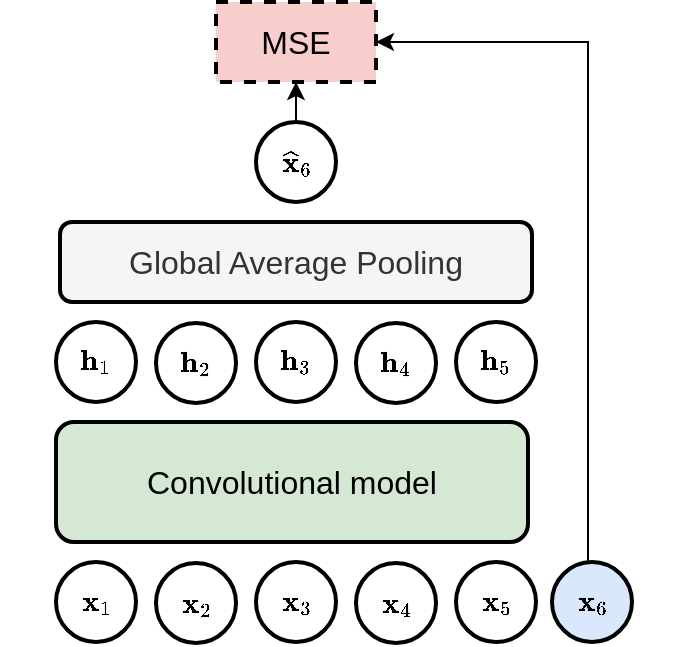 <mxfile version="24.4.0" type="device" pages="3">
  <diagram id="LSFWIRrU0KBWmwSyUZEw" name="Page-1">
    <mxGraphModel dx="1808" dy="652" grid="1" gridSize="10" guides="1" tooltips="1" connect="1" arrows="1" fold="1" page="1" pageScale="1" pageWidth="827" pageHeight="1169" math="1" shadow="0">
      <root>
        <mxCell id="0" />
        <mxCell id="1" parent="0" />
        <mxCell id="9BKSaBtp-J7oS2UGTE1J-113" value="$$\mathbf{x}_4$$" style="ellipse;whiteSpace=wrap;html=1;aspect=fixed;strokeWidth=2;" parent="1" vertex="1">
          <mxGeometry x="444" y="330.5" width="40" height="40" as="geometry" />
        </mxCell>
        <mxCell id="9BKSaBtp-J7oS2UGTE1J-114" value="$$\mathbf{x}_5$$" style="ellipse;whiteSpace=wrap;html=1;aspect=fixed;strokeWidth=2;" parent="1" vertex="1">
          <mxGeometry x="494" y="330" width="40" height="40" as="geometry" />
        </mxCell>
        <mxCell id="9BKSaBtp-J7oS2UGTE1J-115" value="$$\mathbf{x}_2$$" style="ellipse;whiteSpace=wrap;html=1;aspect=fixed;strokeWidth=2;" parent="1" vertex="1">
          <mxGeometry x="344" y="330.5" width="40" height="40" as="geometry" />
        </mxCell>
        <mxCell id="9BKSaBtp-J7oS2UGTE1J-116" value="$$\mathbf{x}_3$$" style="ellipse;whiteSpace=wrap;html=1;aspect=fixed;strokeWidth=2;direction=south;" parent="1" vertex="1">
          <mxGeometry x="394" y="330" width="40" height="40" as="geometry" />
        </mxCell>
        <mxCell id="9BKSaBtp-J7oS2UGTE1J-117" value="$$\mathbf{x}_1$$" style="ellipse;whiteSpace=wrap;html=1;aspect=fixed;strokeWidth=2;direction=south;" parent="1" vertex="1">
          <mxGeometry x="294" y="330" width="40" height="40" as="geometry" />
        </mxCell>
        <mxCell id="9BKSaBtp-J7oS2UGTE1J-118" value="Convolutional model" style="rounded=1;whiteSpace=wrap;html=1;fontSize=16;fillColor=#d5e8d4;strokeColor=default;strokeWidth=2;" parent="1" vertex="1">
          <mxGeometry x="294" y="260" width="236" height="60" as="geometry" />
        </mxCell>
        <mxCell id="9BKSaBtp-J7oS2UGTE1J-127" value="$$\mathbf{h}_4$$" style="ellipse;whiteSpace=wrap;html=1;aspect=fixed;strokeWidth=2;" parent="1" vertex="1">
          <mxGeometry x="444" y="210.5" width="40" height="40" as="geometry" />
        </mxCell>
        <mxCell id="9BKSaBtp-J7oS2UGTE1J-128" value="$$\mathbf{h}_5$$" style="ellipse;whiteSpace=wrap;html=1;aspect=fixed;strokeWidth=2;" parent="1" vertex="1">
          <mxGeometry x="494" y="210" width="40" height="40" as="geometry" />
        </mxCell>
        <mxCell id="9BKSaBtp-J7oS2UGTE1J-129" value="$$\mathbf{h}_2$$" style="ellipse;whiteSpace=wrap;html=1;aspect=fixed;strokeWidth=2;" parent="1" vertex="1">
          <mxGeometry x="344" y="210.5" width="40" height="40" as="geometry" />
        </mxCell>
        <mxCell id="9BKSaBtp-J7oS2UGTE1J-130" value="$$\mathbf{h}_3$$" style="ellipse;whiteSpace=wrap;html=1;aspect=fixed;strokeWidth=2;direction=south;" parent="1" vertex="1">
          <mxGeometry x="394" y="210" width="40" height="40" as="geometry" />
        </mxCell>
        <mxCell id="9BKSaBtp-J7oS2UGTE1J-131" value="$$\mathbf{h}_1$$" style="ellipse;whiteSpace=wrap;html=1;aspect=fixed;strokeWidth=2;direction=south;" parent="1" vertex="1">
          <mxGeometry x="294" y="210" width="40" height="40" as="geometry" />
        </mxCell>
        <mxCell id="9BKSaBtp-J7oS2UGTE1J-137" value="Global Average Pooling" style="rounded=1;whiteSpace=wrap;html=1;fontSize=16;fillColor=#f5f5f5;strokeColor=default;strokeWidth=2;fontColor=#333333;" parent="1" vertex="1">
          <mxGeometry x="296" y="160" width="236" height="40" as="geometry" />
        </mxCell>
        <mxCell id="9BKSaBtp-J7oS2UGTE1J-143" style="edgeStyle=orthogonalEdgeStyle;rounded=0;orthogonalLoop=1;jettySize=auto;html=1;exitX=0;exitY=0.5;exitDx=0;exitDy=0;entryX=0.5;entryY=1;entryDx=0;entryDy=0;" parent="1" source="9BKSaBtp-J7oS2UGTE1J-138" target="9BKSaBtp-J7oS2UGTE1J-139" edge="1">
          <mxGeometry relative="1" as="geometry" />
        </mxCell>
        <mxCell id="9BKSaBtp-J7oS2UGTE1J-138" value="$$\widehat{\mathbf{x}}_6$$" style="ellipse;whiteSpace=wrap;html=1;aspect=fixed;strokeWidth=2;direction=south;" parent="1" vertex="1">
          <mxGeometry x="394" y="110" width="40" height="40" as="geometry" />
        </mxCell>
        <mxCell id="9BKSaBtp-J7oS2UGTE1J-139" value="MSE" style="rounded=0;whiteSpace=wrap;html=1;fontSize=16;fillColor=#f8cecc;strokeColor=default;strokeWidth=2;dashed=1;" parent="1" vertex="1">
          <mxGeometry x="374" y="50" width="80" height="40" as="geometry" />
        </mxCell>
        <mxCell id="9BKSaBtp-J7oS2UGTE1J-141" value="" style="edgeStyle=orthogonalEdgeStyle;rounded=0;orthogonalLoop=1;jettySize=auto;html=1;" parent="1" source="9BKSaBtp-J7oS2UGTE1J-140" target="9BKSaBtp-J7oS2UGTE1J-139" edge="1">
          <mxGeometry relative="1" as="geometry">
            <Array as="points">
              <mxPoint x="560" y="70" />
            </Array>
          </mxGeometry>
        </mxCell>
        <mxCell id="9BKSaBtp-J7oS2UGTE1J-140" value="$$\mathbf{x}_6$$" style="ellipse;whiteSpace=wrap;html=1;aspect=fixed;strokeWidth=2;fillColor=#dae8fc;strokeColor=default;" parent="1" vertex="1">
          <mxGeometry x="542" y="330" width="40" height="40" as="geometry" />
        </mxCell>
      </root>
    </mxGraphModel>
  </diagram>
  <diagram id="PG5hmtS5ndr-1o5qvAH4" name="Pagina-2">
    <mxGraphModel dx="1808" dy="652" grid="1" gridSize="10" guides="1" tooltips="1" connect="1" arrows="1" fold="1" page="1" pageScale="1" pageWidth="1500" pageHeight="500" math="1" shadow="0">
      <root>
        <mxCell id="0" />
        <mxCell id="1" parent="0" />
        <mxCell id="s4tJv577swuVaT8um7uB-22" style="edgeStyle=orthogonalEdgeStyle;rounded=0;orthogonalLoop=1;jettySize=auto;html=1;exitX=0.5;exitY=1;exitDx=0;exitDy=0;entryX=0.508;entryY=-0.011;entryDx=0;entryDy=0;entryPerimeter=0;" parent="1" source="s4tJv577swuVaT8um7uB-1" target="s4tJv577swuVaT8um7uB-15" edge="1">
          <mxGeometry relative="1" as="geometry" />
        </mxCell>
        <mxCell id="s4tJv577swuVaT8um7uB-1" value="$$\mathbf{x}_4$$" style="ellipse;whiteSpace=wrap;html=1;aspect=fixed;strokeWidth=2;" parent="1" vertex="1">
          <mxGeometry x="394" y="83.5" width="40" height="40" as="geometry" />
        </mxCell>
        <mxCell id="s4tJv577swuVaT8um7uB-24" style="edgeStyle=orthogonalEdgeStyle;rounded=0;orthogonalLoop=1;jettySize=auto;html=1;exitX=0.5;exitY=1;exitDx=0;exitDy=0;entryX=0.72;entryY=-0.058;entryDx=0;entryDy=0;entryPerimeter=0;" parent="1" source="s4tJv577swuVaT8um7uB-2" edge="1">
          <mxGeometry relative="1" as="geometry">
            <mxPoint x="464" y="132.32" as="sourcePoint" />
            <mxPoint x="463.92" y="150" as="targetPoint" />
          </mxGeometry>
        </mxCell>
        <mxCell id="s4tJv577swuVaT8um7uB-2" value="$$\mathbf{x}_5$$" style="ellipse;whiteSpace=wrap;html=1;aspect=fixed;strokeWidth=2;" parent="1" vertex="1">
          <mxGeometry x="444" y="83" width="40" height="40" as="geometry" />
        </mxCell>
        <mxCell id="s4tJv577swuVaT8um7uB-19" style="edgeStyle=orthogonalEdgeStyle;rounded=0;orthogonalLoop=1;jettySize=auto;html=1;exitX=0.5;exitY=1;exitDx=0;exitDy=0;entryX=0.083;entryY=-0.029;entryDx=0;entryDy=0;entryPerimeter=0;" parent="1" source="s4tJv577swuVaT8um7uB-3" edge="1">
          <mxGeometry relative="1" as="geometry">
            <mxPoint x="313.588" y="141.84" as="targetPoint" />
          </mxGeometry>
        </mxCell>
        <mxCell id="s4tJv577swuVaT8um7uB-3" value="$$\mathbf{x}_2$$" style="ellipse;whiteSpace=wrap;html=1;aspect=fixed;strokeWidth=2;" parent="1" vertex="1">
          <mxGeometry x="294" y="83.5" width="40" height="40" as="geometry" />
        </mxCell>
        <mxCell id="s4tJv577swuVaT8um7uB-21" style="edgeStyle=orthogonalEdgeStyle;rounded=0;orthogonalLoop=1;jettySize=auto;html=1;exitX=1;exitY=0.5;exitDx=0;exitDy=0;entryX=0.298;entryY=-0.003;entryDx=0;entryDy=0;entryPerimeter=0;" parent="1" source="s4tJv577swuVaT8um7uB-4" target="s4tJv577swuVaT8um7uB-15" edge="1">
          <mxGeometry relative="1" as="geometry" />
        </mxCell>
        <mxCell id="s4tJv577swuVaT8um7uB-4" value="$$\mathbf{x}_3$$" style="ellipse;whiteSpace=wrap;html=1;aspect=fixed;strokeWidth=2;direction=south;" parent="1" vertex="1">
          <mxGeometry x="344" y="83" width="40" height="40" as="geometry" />
        </mxCell>
        <mxCell id="s4tJv577swuVaT8um7uB-5" value="$$\mathbf{x}_1$$" style="ellipse;whiteSpace=wrap;html=1;aspect=fixed;strokeWidth=2;direction=south;" parent="1" vertex="1">
          <mxGeometry x="294" y="336" width="40" height="40" as="geometry" />
        </mxCell>
        <mxCell id="s4tJv577swuVaT8um7uB-6" value="&lt;b&gt;Causal&lt;/b&gt;&amp;nbsp;convolutional model" style="rounded=1;whiteSpace=wrap;html=1;fontSize=16;fillColor=#d5e8d4;strokeColor=default;strokeWidth=2;" parent="1" vertex="1">
          <mxGeometry x="294" y="260" width="236" height="60" as="geometry" />
        </mxCell>
        <mxCell id="s4tJv577swuVaT8um7uB-26" style="edgeStyle=orthogonalEdgeStyle;rounded=0;orthogonalLoop=1;jettySize=auto;html=1;exitX=0.5;exitY=0;exitDx=0;exitDy=0;entryX=0.725;entryY=1.011;entryDx=0;entryDy=0;entryPerimeter=0;" parent="1" edge="1">
          <mxGeometry relative="1" as="geometry">
            <mxPoint x="463.45" y="210.5" as="sourcePoint" />
            <mxPoint x="464.55" y="190.44" as="targetPoint" />
          </mxGeometry>
        </mxCell>
        <mxCell id="s4tJv577swuVaT8um7uB-7" value="$$\widehat{\mathbf{x}}_5$$" style="ellipse;whiteSpace=wrap;html=1;aspect=fixed;strokeWidth=2;" parent="1" vertex="1">
          <mxGeometry x="444" y="210.5" width="40" height="40" as="geometry" />
        </mxCell>
        <mxCell id="s4tJv577swuVaT8um7uB-27" style="edgeStyle=orthogonalEdgeStyle;rounded=0;orthogonalLoop=1;jettySize=auto;html=1;exitX=0.5;exitY=0;exitDx=0;exitDy=0;entryX=0.937;entryY=1.016;entryDx=0;entryDy=0;entryPerimeter=0;" parent="1" source="s4tJv577swuVaT8um7uB-8" target="s4tJv577swuVaT8um7uB-15" edge="1">
          <mxGeometry relative="1" as="geometry" />
        </mxCell>
        <mxCell id="s4tJv577swuVaT8um7uB-8" value="$$\widehat{\mathbf{x}}_6$$" style="ellipse;whiteSpace=wrap;html=1;aspect=fixed;strokeWidth=2;" parent="1" vertex="1">
          <mxGeometry x="494" y="210" width="40" height="40" as="geometry" />
        </mxCell>
        <mxCell id="s4tJv577swuVaT8um7uB-20" style="edgeStyle=orthogonalEdgeStyle;rounded=0;orthogonalLoop=1;jettySize=auto;html=1;exitX=0.5;exitY=0;exitDx=0;exitDy=0;entryX=0.298;entryY=1.008;entryDx=0;entryDy=0;entryPerimeter=0;" parent="1" source="s4tJv577swuVaT8um7uB-9" target="s4tJv577swuVaT8um7uB-15" edge="1">
          <mxGeometry relative="1" as="geometry" />
        </mxCell>
        <mxCell id="s4tJv577swuVaT8um7uB-9" value="$$\widehat{\mathbf{x}}_3$$" style="ellipse;whiteSpace=wrap;html=1;aspect=fixed;strokeWidth=2;" parent="1" vertex="1">
          <mxGeometry x="344" y="210.5" width="40" height="40" as="geometry" />
        </mxCell>
        <mxCell id="s4tJv577swuVaT8um7uB-23" style="edgeStyle=orthogonalEdgeStyle;rounded=0;orthogonalLoop=1;jettySize=auto;html=1;exitX=0;exitY=0.5;exitDx=0;exitDy=0;entryX=0.509;entryY=1.006;entryDx=0;entryDy=0;entryPerimeter=0;" parent="1" source="s4tJv577swuVaT8um7uB-10" target="s4tJv577swuVaT8um7uB-15" edge="1">
          <mxGeometry relative="1" as="geometry" />
        </mxCell>
        <mxCell id="s4tJv577swuVaT8um7uB-10" value="$$\widehat{\mathbf{x}}_4$$" style="ellipse;whiteSpace=wrap;html=1;aspect=fixed;strokeWidth=2;direction=south;" parent="1" vertex="1">
          <mxGeometry x="394" y="210" width="40" height="40" as="geometry" />
        </mxCell>
        <mxCell id="s4tJv577swuVaT8um7uB-18" style="edgeStyle=orthogonalEdgeStyle;rounded=0;orthogonalLoop=1;jettySize=auto;html=1;exitX=0;exitY=0.5;exitDx=0;exitDy=0;entryX=0.087;entryY=1.057;entryDx=0;entryDy=0;entryPerimeter=0;" parent="1" source="s4tJv577swuVaT8um7uB-11" target="s4tJv577swuVaT8um7uB-15" edge="1">
          <mxGeometry relative="1" as="geometry" />
        </mxCell>
        <mxCell id="s4tJv577swuVaT8um7uB-11" value="$$\widehat{\mathbf{x}}_2$$" style="ellipse;whiteSpace=wrap;html=1;aspect=fixed;strokeWidth=2;direction=south;" parent="1" vertex="1">
          <mxGeometry x="294" y="210" width="40" height="40" as="geometry" />
        </mxCell>
        <mxCell id="s4tJv577swuVaT8um7uB-15" value="MSE" style="rounded=0;whiteSpace=wrap;html=1;fontSize=16;fillColor=#f8cecc;strokeColor=default;strokeWidth=2;" parent="1" vertex="1">
          <mxGeometry x="294" y="150" width="236" height="40" as="geometry" />
        </mxCell>
        <mxCell id="s4tJv577swuVaT8um7uB-25" style="edgeStyle=orthogonalEdgeStyle;rounded=0;orthogonalLoop=1;jettySize=auto;html=1;exitX=0.5;exitY=1;exitDx=0;exitDy=0;entryX=0.933;entryY=0;entryDx=0;entryDy=0;entryPerimeter=0;" parent="1" source="s4tJv577swuVaT8um7uB-17" target="s4tJv577swuVaT8um7uB-15" edge="1">
          <mxGeometry relative="1" as="geometry" />
        </mxCell>
        <mxCell id="s4tJv577swuVaT8um7uB-17" value="$$\mathbf{x}_6$$" style="ellipse;whiteSpace=wrap;html=1;aspect=fixed;strokeWidth=2;" parent="1" vertex="1">
          <mxGeometry x="494" y="83.5" width="40" height="40" as="geometry" />
        </mxCell>
        <mxCell id="s4tJv577swuVaT8um7uB-28" value="$$\mathbf{x}_4$$" style="ellipse;whiteSpace=wrap;html=1;aspect=fixed;strokeWidth=2;" parent="1" vertex="1">
          <mxGeometry x="444" y="336.5" width="40" height="40" as="geometry" />
        </mxCell>
        <mxCell id="s4tJv577swuVaT8um7uB-29" value="$$\mathbf{x}_5$$" style="ellipse;whiteSpace=wrap;html=1;aspect=fixed;strokeWidth=2;" parent="1" vertex="1">
          <mxGeometry x="494" y="336" width="40" height="40" as="geometry" />
        </mxCell>
        <mxCell id="s4tJv577swuVaT8um7uB-30" value="$$\mathbf{x}_2$$" style="ellipse;whiteSpace=wrap;html=1;aspect=fixed;strokeWidth=2;" parent="1" vertex="1">
          <mxGeometry x="344" y="336.5" width="40" height="40" as="geometry" />
        </mxCell>
        <mxCell id="s4tJv577swuVaT8um7uB-31" value="$$\mathbf{x}_3$$" style="ellipse;whiteSpace=wrap;html=1;aspect=fixed;strokeWidth=2;direction=south;" parent="1" vertex="1">
          <mxGeometry x="394" y="336" width="40" height="40" as="geometry" />
        </mxCell>
        <mxCell id="XohpsN7zeOS7PV8haTj3-1" value="$$\mathbf{x}_6$$" style="ellipse;whiteSpace=wrap;html=1;aspect=fixed;strokeWidth=2;" vertex="1" parent="1">
          <mxGeometry x="542" y="336" width="40" height="40" as="geometry" />
        </mxCell>
        <mxCell id="XohpsN7zeOS7PV8haTj3-4" style="edgeStyle=orthogonalEdgeStyle;rounded=0;orthogonalLoop=1;jettySize=auto;html=1;exitX=1;exitY=0.5;exitDx=0;exitDy=0;entryX=1;entryY=0.5;entryDx=0;entryDy=0;" edge="1" parent="1" source="XohpsN7zeOS7PV8haTj3-2" target="XohpsN7zeOS7PV8haTj3-3">
          <mxGeometry relative="1" as="geometry" />
        </mxCell>
        <mxCell id="XohpsN7zeOS7PV8haTj3-2" value="" style="rounded=1;whiteSpace=wrap;html=1;fillColor=none;" vertex="1" parent="1">
          <mxGeometry x="336" y="326" width="256" height="60" as="geometry" />
        </mxCell>
        <mxCell id="XohpsN7zeOS7PV8haTj3-3" value="" style="rounded=1;whiteSpace=wrap;html=1;fillColor=none;" vertex="1" parent="1">
          <mxGeometry x="284" y="73" width="256" height="60" as="geometry" />
        </mxCell>
      </root>
    </mxGraphModel>
  </diagram>
  <diagram id="b-bIkOb7Fg93ZdG4NrUG" name="Pagina-3">
    <mxGraphModel dx="1808" dy="652" grid="1" gridSize="10" guides="1" tooltips="1" connect="1" arrows="1" fold="1" page="1" pageScale="1" pageWidth="1500" pageHeight="500" math="1" shadow="0">
      <root>
        <mxCell id="0" />
        <mxCell id="1" parent="0" />
        <mxCell id="2_3cIs-s85tQiUNJ_5_V-9" value="$$\mathbf{x}_1$$" style="ellipse;whiteSpace=wrap;html=1;aspect=fixed;strokeWidth=2;direction=south;" parent="1" vertex="1">
          <mxGeometry x="294" y="330" width="40" height="40" as="geometry" />
        </mxCell>
        <mxCell id="2_3cIs-s85tQiUNJ_5_V-10" value="&lt;b&gt;Causal&amp;nbsp;&lt;/b&gt;model" style="rounded=1;whiteSpace=wrap;html=1;fontSize=16;fillColor=#d5e8d4;strokeColor=default;strokeWidth=2;" parent="1" vertex="1">
          <mxGeometry x="294" y="260" width="176" height="60" as="geometry" />
        </mxCell>
        <mxCell id="2_3cIs-s85tQiUNJ_5_V-31" style="edgeStyle=orthogonalEdgeStyle;rounded=0;orthogonalLoop=1;jettySize=auto;html=1;exitX=0.5;exitY=0;exitDx=0;exitDy=0;" parent="1" source="2_3cIs-s85tQiUNJ_5_V-26" target="2_3cIs-s85tQiUNJ_5_V-30" edge="1">
          <mxGeometry relative="1" as="geometry">
            <mxPoint x="590" y="410" as="targetPoint" />
            <Array as="points">
              <mxPoint x="314" y="190" />
              <mxPoint x="490" y="190" />
              <mxPoint x="490" y="390" />
              <mxPoint x="595" y="390" />
            </Array>
          </mxGeometry>
        </mxCell>
        <mxCell id="2_3cIs-s85tQiUNJ_5_V-26" value="$$\widehat{\mathbf{x}}_2$$" style="ellipse;whiteSpace=wrap;html=1;aspect=fixed;strokeWidth=2;fillColor=#f8cecc;strokeColor=default;" parent="1" vertex="1">
          <mxGeometry x="294" y="210" width="40" height="40" as="geometry" />
        </mxCell>
        <mxCell id="2_3cIs-s85tQiUNJ_5_V-28" value="&lt;b&gt;Causal&amp;nbsp;&lt;/b&gt;model" style="rounded=1;whiteSpace=wrap;html=1;fontSize=16;fillColor=#d5e8d4;strokeColor=default;strokeWidth=2;" parent="1" vertex="1">
          <mxGeometry x="530" y="260" width="176" height="60" as="geometry" />
        </mxCell>
        <mxCell id="2_3cIs-s85tQiUNJ_5_V-29" value="$$\mathbf{x}_1$$" style="ellipse;whiteSpace=wrap;html=1;aspect=fixed;strokeWidth=2;direction=south;" parent="1" vertex="1">
          <mxGeometry x="530" y="330" width="40" height="40" as="geometry" />
        </mxCell>
        <mxCell id="2_3cIs-s85tQiUNJ_5_V-30" value="$$\widehat{\mathbf{x}}_2$$" style="ellipse;whiteSpace=wrap;html=1;aspect=fixed;strokeWidth=2;fillColor=#f8cecc;strokeColor=default;" parent="1" vertex="1">
          <mxGeometry x="575" y="330" width="40" height="40" as="geometry" />
        </mxCell>
        <mxCell id="2_3cIs-s85tQiUNJ_5_V-37" style="edgeStyle=orthogonalEdgeStyle;rounded=0;orthogonalLoop=1;jettySize=auto;html=1;exitX=0.5;exitY=0;exitDx=0;exitDy=0;entryX=0.5;entryY=1;entryDx=0;entryDy=0;" parent="1" source="2_3cIs-s85tQiUNJ_5_V-32" target="2_3cIs-s85tQiUNJ_5_V-36" edge="1">
          <mxGeometry relative="1" as="geometry" />
        </mxCell>
        <mxCell id="2_3cIs-s85tQiUNJ_5_V-32" value="$$\widehat{\mathbf{x}}_3$$" style="ellipse;whiteSpace=wrap;html=1;aspect=fixed;strokeWidth=2;fillColor=#fff2cc;strokeColor=default;" parent="1" vertex="1">
          <mxGeometry x="575" y="210" width="40" height="40" as="geometry" />
        </mxCell>
        <mxCell id="2_3cIs-s85tQiUNJ_5_V-33" value="&lt;b&gt;Causal&amp;nbsp;&lt;/b&gt;model" style="rounded=1;whiteSpace=wrap;html=1;fontSize=16;fillColor=#d5e8d4;strokeColor=default;strokeWidth=2;" parent="1" vertex="1">
          <mxGeometry x="770" y="260" width="176" height="60" as="geometry" />
        </mxCell>
        <mxCell id="2_3cIs-s85tQiUNJ_5_V-34" value="$$\mathbf{x}_1$$" style="ellipse;whiteSpace=wrap;html=1;aspect=fixed;strokeWidth=2;direction=south;" parent="1" vertex="1">
          <mxGeometry x="770" y="330" width="40" height="40" as="geometry" />
        </mxCell>
        <mxCell id="2_3cIs-s85tQiUNJ_5_V-35" value="$$\widehat{\mathbf{x}}_2$$" style="ellipse;whiteSpace=wrap;html=1;aspect=fixed;strokeWidth=2;fillColor=#f8cecc;strokeColor=default;" parent="1" vertex="1">
          <mxGeometry x="815" y="330" width="40" height="40" as="geometry" />
        </mxCell>
        <mxCell id="2_3cIs-s85tQiUNJ_5_V-36" value="$$\widehat{\mathbf{x}}_3$$" style="ellipse;whiteSpace=wrap;html=1;aspect=fixed;strokeWidth=2;fillColor=#fff2cc;strokeColor=default;" parent="1" vertex="1">
          <mxGeometry x="860" y="330" width="40" height="40" as="geometry" />
        </mxCell>
        <mxCell id="2_3cIs-s85tQiUNJ_5_V-38" value="$$\widehat{\mathbf{x}}_4$$" style="ellipse;whiteSpace=wrap;html=1;aspect=fixed;strokeWidth=2;fillColor=#e1d5e7;strokeColor=default;" parent="1" vertex="1">
          <mxGeometry x="860" y="210" width="40" height="40" as="geometry" />
        </mxCell>
        <mxCell id="2_3cIs-s85tQiUNJ_5_V-39" value="&lt;div style=&quot;&quot;&gt;&lt;span style=&quot;background-color: initial;&quot;&gt;$$\ldots$$&lt;/span&gt;&lt;/div&gt;" style="text;whiteSpace=wrap;html=1;align=center;verticalAlign=middle;" parent="1" vertex="1">
          <mxGeometry x="960" y="270" width="50" height="40" as="geometry" />
        </mxCell>
        <mxCell id="3ygwyMP15SHJssHDiMPc-1" value="" style="ellipse;whiteSpace=wrap;html=1;aspect=fixed;strokeWidth=2;direction=south;opacity=30;fillColor=#f5f5f5;fontColor=#333333;strokeColor=default;" parent="1" vertex="1">
          <mxGeometry x="339" y="330" width="40" height="40" as="geometry" />
        </mxCell>
        <mxCell id="3ygwyMP15SHJssHDiMPc-2" value="" style="ellipse;whiteSpace=wrap;html=1;aspect=fixed;strokeWidth=2;direction=south;opacity=30;fillColor=#f5f5f5;fontColor=#333333;strokeColor=default;" parent="1" vertex="1">
          <mxGeometry x="384" y="330" width="40" height="40" as="geometry" />
        </mxCell>
        <mxCell id="3ygwyMP15SHJssHDiMPc-4" value="" style="ellipse;whiteSpace=wrap;html=1;aspect=fixed;strokeWidth=2;direction=south;opacity=30;fillColor=#f5f5f5;fontColor=#333333;strokeColor=default;" parent="1" vertex="1">
          <mxGeometry x="430" y="330" width="40" height="40" as="geometry" />
        </mxCell>
        <mxCell id="3ygwyMP15SHJssHDiMPc-8" value="" style="ellipse;whiteSpace=wrap;html=1;aspect=fixed;strokeWidth=2;direction=south;opacity=30;fillColor=#f5f5f5;fontColor=#333333;strokeColor=default;" parent="1" vertex="1">
          <mxGeometry x="620" y="330" width="40" height="40" as="geometry" />
        </mxCell>
        <mxCell id="3ygwyMP15SHJssHDiMPc-9" value="" style="ellipse;whiteSpace=wrap;html=1;aspect=fixed;strokeWidth=2;direction=south;opacity=30;fillColor=#f5f5f5;fontColor=#333333;strokeColor=default;" parent="1" vertex="1">
          <mxGeometry x="666" y="330" width="40" height="40" as="geometry" />
        </mxCell>
        <mxCell id="3ygwyMP15SHJssHDiMPc-14" value="" style="ellipse;whiteSpace=wrap;html=1;aspect=fixed;strokeWidth=2;direction=south;opacity=30;fillColor=#f5f5f5;fontColor=#333333;strokeColor=default;" parent="1" vertex="1">
          <mxGeometry x="906" y="330" width="40" height="40" as="geometry" />
        </mxCell>
        <mxCell id="7mh4L5O-JlQZsYhlwyjr-1" value="" style="ellipse;whiteSpace=wrap;html=1;aspect=fixed;strokeWidth=2;direction=south;opacity=30;fillColor=#f5f5f5;fontColor=#333333;strokeColor=default;" parent="1" vertex="1">
          <mxGeometry x="339" y="210" width="40" height="40" as="geometry" />
        </mxCell>
        <mxCell id="7mh4L5O-JlQZsYhlwyjr-2" value="" style="ellipse;whiteSpace=wrap;html=1;aspect=fixed;strokeWidth=2;direction=south;opacity=30;fillColor=#f5f5f5;fontColor=#333333;strokeColor=default;" parent="1" vertex="1">
          <mxGeometry x="384" y="210" width="40" height="40" as="geometry" />
        </mxCell>
        <mxCell id="7mh4L5O-JlQZsYhlwyjr-3" value="" style="ellipse;whiteSpace=wrap;html=1;aspect=fixed;strokeWidth=2;direction=south;opacity=30;fillColor=#f5f5f5;fontColor=#333333;strokeColor=default;" parent="1" vertex="1">
          <mxGeometry x="430" y="210" width="40" height="40" as="geometry" />
        </mxCell>
        <mxCell id="7mh4L5O-JlQZsYhlwyjr-5" value="" style="ellipse;whiteSpace=wrap;html=1;aspect=fixed;strokeWidth=2;direction=south;opacity=30;fillColor=#f5f5f5;fontColor=#333333;strokeColor=default;" parent="1" vertex="1">
          <mxGeometry x="530" y="210" width="40" height="40" as="geometry" />
        </mxCell>
        <mxCell id="7mh4L5O-JlQZsYhlwyjr-6" value="" style="ellipse;whiteSpace=wrap;html=1;aspect=fixed;strokeWidth=2;direction=south;opacity=30;fillColor=#f5f5f5;fontColor=#333333;strokeColor=default;" parent="1" vertex="1">
          <mxGeometry x="620" y="210" width="40" height="40" as="geometry" />
        </mxCell>
        <mxCell id="7mh4L5O-JlQZsYhlwyjr-7" value="" style="ellipse;whiteSpace=wrap;html=1;aspect=fixed;strokeWidth=2;direction=south;opacity=30;fillColor=#f5f5f5;fontColor=#333333;strokeColor=default;" parent="1" vertex="1">
          <mxGeometry x="666" y="210" width="40" height="40" as="geometry" />
        </mxCell>
        <mxCell id="7mh4L5O-JlQZsYhlwyjr-9" value="" style="ellipse;whiteSpace=wrap;html=1;aspect=fixed;strokeWidth=2;direction=south;opacity=30;fillColor=#f5f5f5;fontColor=#333333;strokeColor=default;" parent="1" vertex="1">
          <mxGeometry x="770" y="210" width="40" height="40" as="geometry" />
        </mxCell>
        <mxCell id="7mh4L5O-JlQZsYhlwyjr-10" value="" style="ellipse;whiteSpace=wrap;html=1;aspect=fixed;strokeWidth=2;direction=south;opacity=30;fillColor=#f5f5f5;fontColor=#333333;strokeColor=default;" parent="1" vertex="1">
          <mxGeometry x="815" y="210" width="40" height="40" as="geometry" />
        </mxCell>
        <mxCell id="7mh4L5O-JlQZsYhlwyjr-11" value="" style="ellipse;whiteSpace=wrap;html=1;aspect=fixed;strokeWidth=2;direction=south;opacity=30;fillColor=#f5f5f5;fontColor=#333333;strokeColor=default;" parent="1" vertex="1">
          <mxGeometry x="906" y="210" width="40" height="40" as="geometry" />
        </mxCell>
      </root>
    </mxGraphModel>
  </diagram>
</mxfile>
